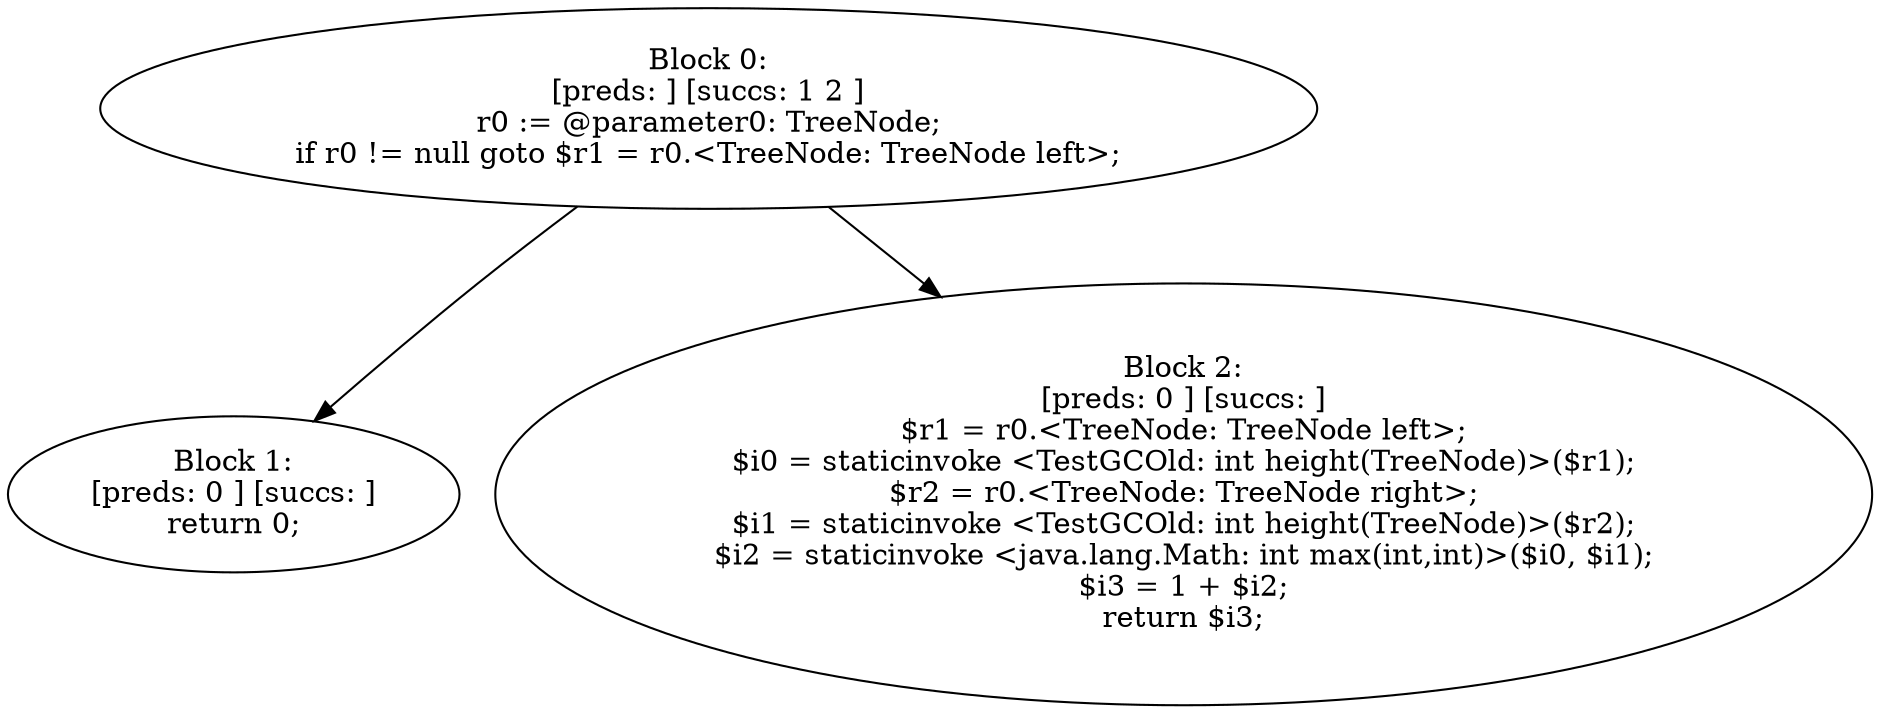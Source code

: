 digraph "unitGraph" {
    "Block 0:
[preds: ] [succs: 1 2 ]
r0 := @parameter0: TreeNode;
if r0 != null goto $r1 = r0.<TreeNode: TreeNode left>;
"
    "Block 1:
[preds: 0 ] [succs: ]
return 0;
"
    "Block 2:
[preds: 0 ] [succs: ]
$r1 = r0.<TreeNode: TreeNode left>;
$i0 = staticinvoke <TestGCOld: int height(TreeNode)>($r1);
$r2 = r0.<TreeNode: TreeNode right>;
$i1 = staticinvoke <TestGCOld: int height(TreeNode)>($r2);
$i2 = staticinvoke <java.lang.Math: int max(int,int)>($i0, $i1);
$i3 = 1 + $i2;
return $i3;
"
    "Block 0:
[preds: ] [succs: 1 2 ]
r0 := @parameter0: TreeNode;
if r0 != null goto $r1 = r0.<TreeNode: TreeNode left>;
"->"Block 1:
[preds: 0 ] [succs: ]
return 0;
";
    "Block 0:
[preds: ] [succs: 1 2 ]
r0 := @parameter0: TreeNode;
if r0 != null goto $r1 = r0.<TreeNode: TreeNode left>;
"->"Block 2:
[preds: 0 ] [succs: ]
$r1 = r0.<TreeNode: TreeNode left>;
$i0 = staticinvoke <TestGCOld: int height(TreeNode)>($r1);
$r2 = r0.<TreeNode: TreeNode right>;
$i1 = staticinvoke <TestGCOld: int height(TreeNode)>($r2);
$i2 = staticinvoke <java.lang.Math: int max(int,int)>($i0, $i1);
$i3 = 1 + $i2;
return $i3;
";
}

